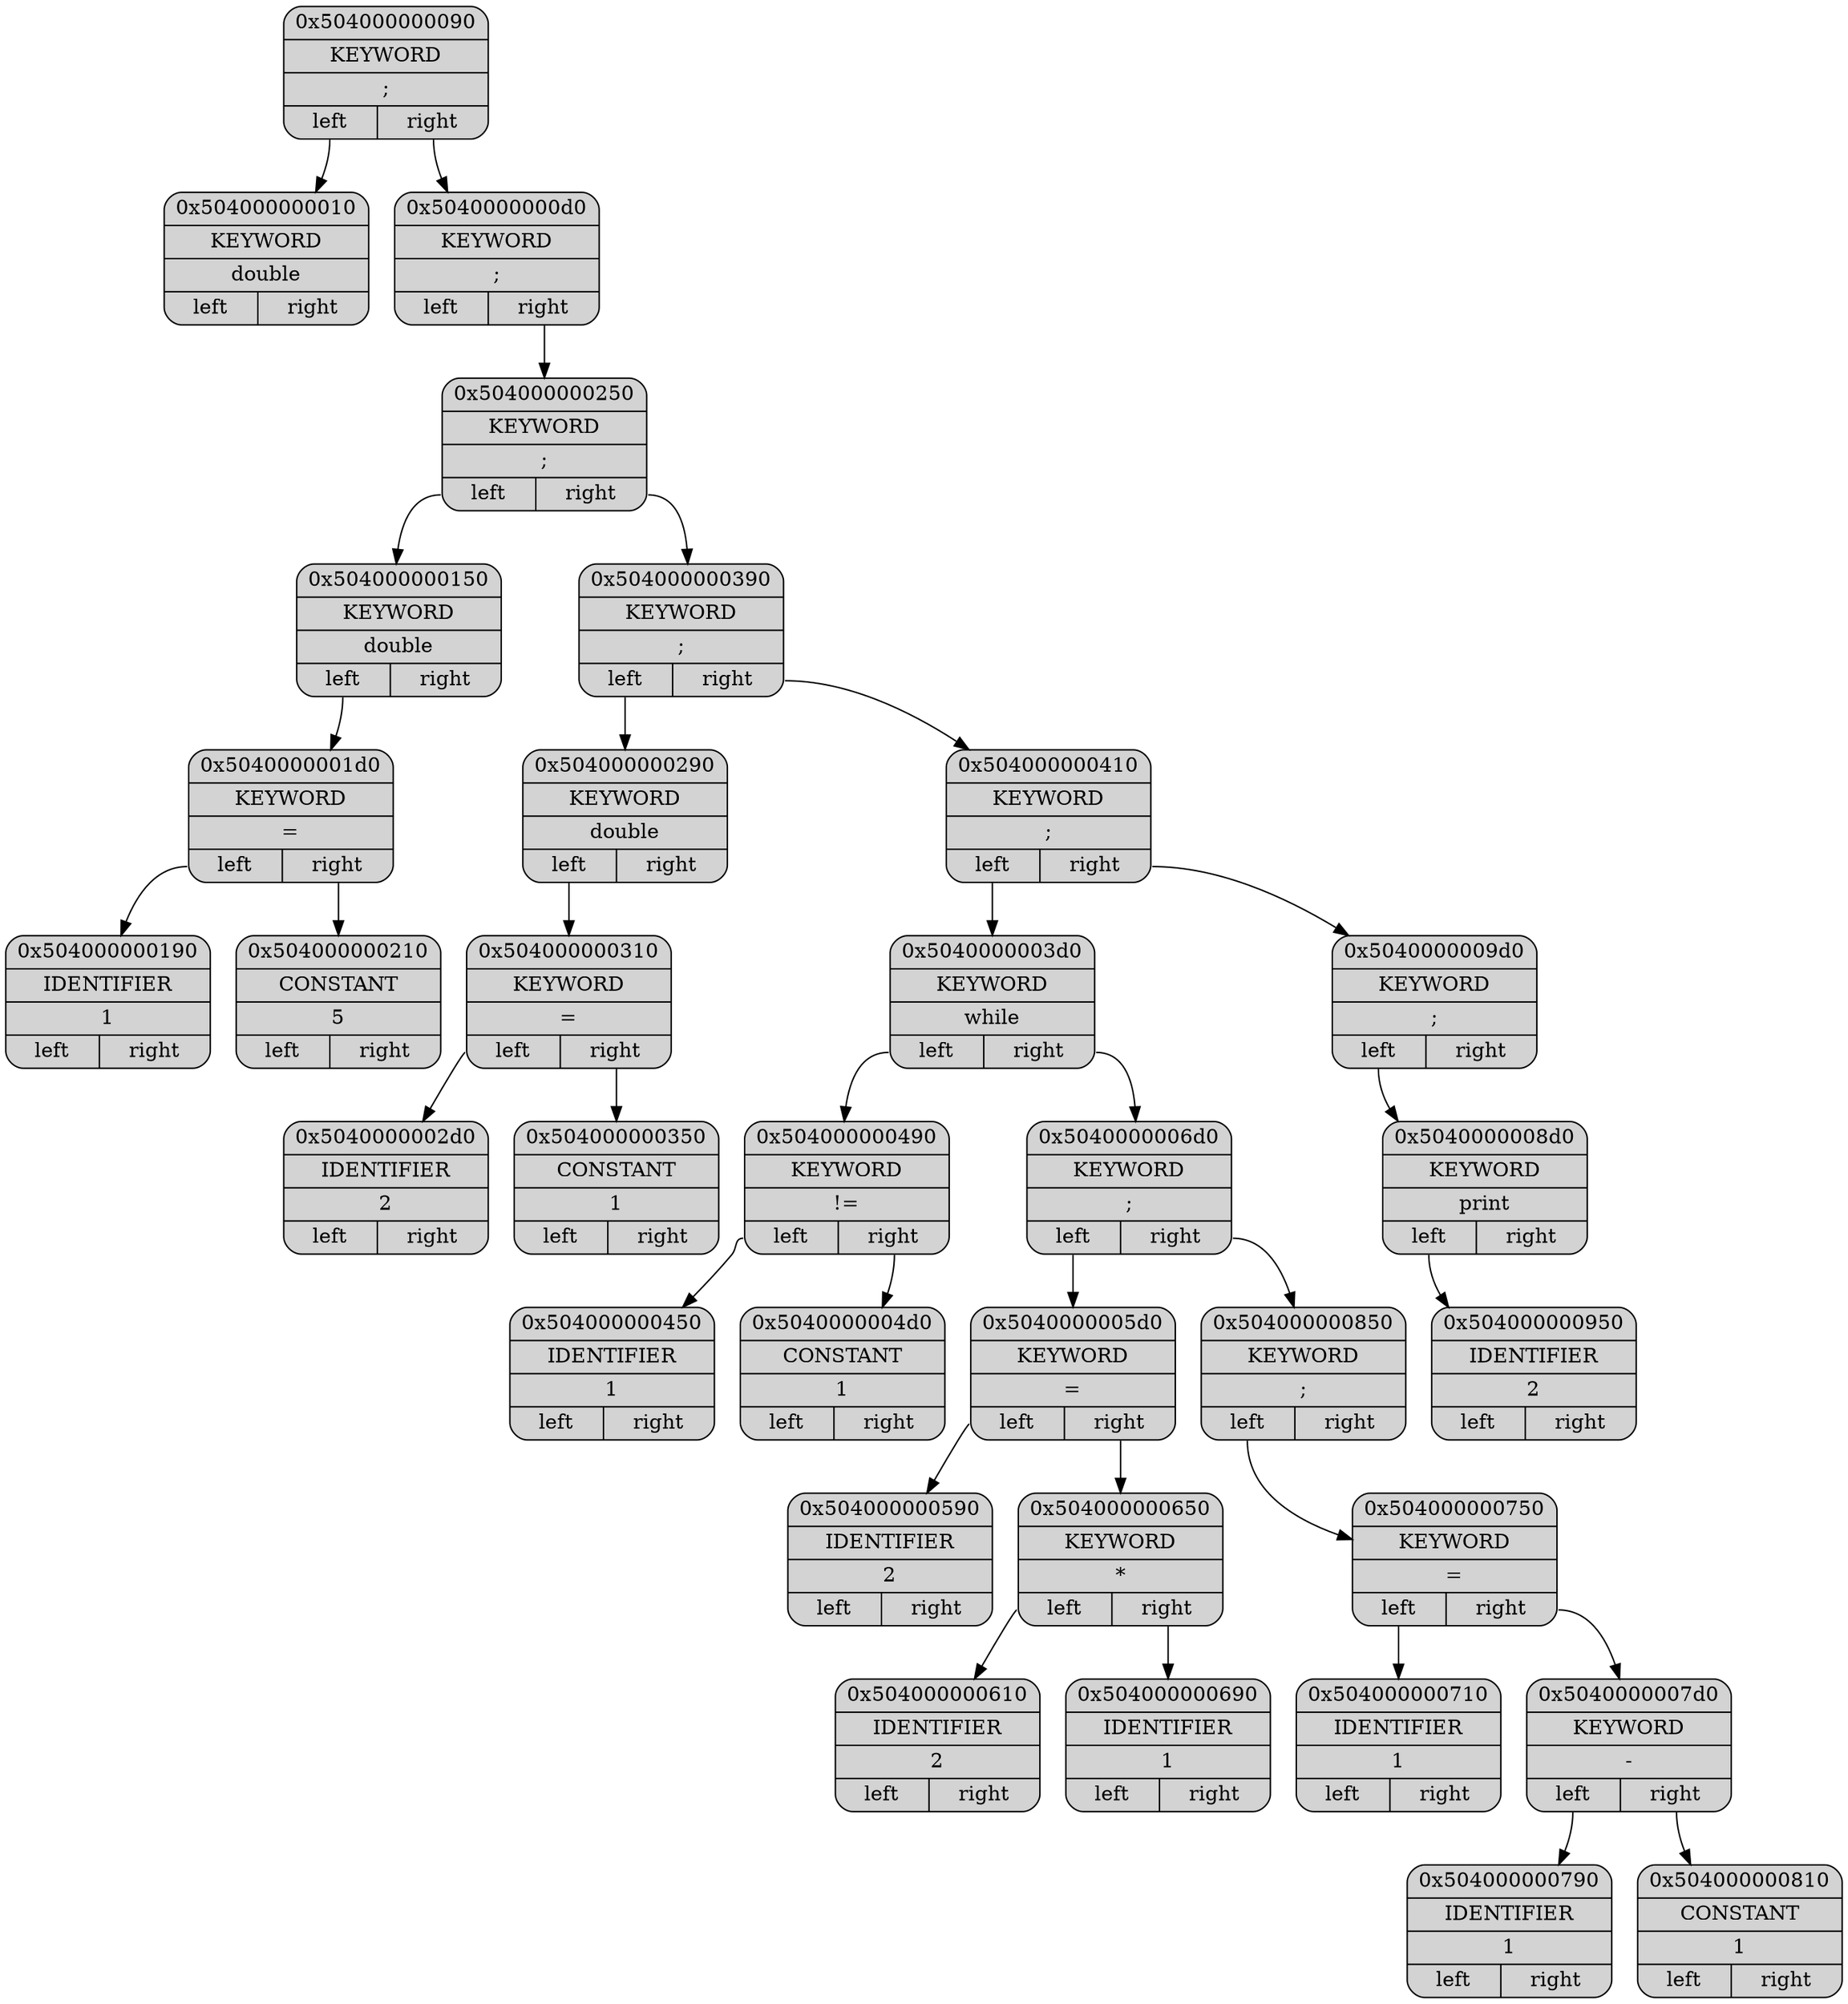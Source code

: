 digraph G
{
node[shape="record", style="rounded, filled"];

p0x504000000090[label = "{ <ptr> 0x504000000090 | <type> KEYWORD | <data> ; | { <l>left|<r>right } }"];
p0x504000000010[label = "{ <ptr> 0x504000000010 | <type> KEYWORD | <data> double | { <l>left|<r>right } }"];
p0x5040000000d0[label = "{ <ptr> 0x5040000000d0 | <type> KEYWORD | <data> ; | { <l>left|<r>right } }"];
p0x504000000250[label = "{ <ptr> 0x504000000250 | <type> KEYWORD | <data> ; | { <l>left|<r>right } }"];
p0x504000000150[label = "{ <ptr> 0x504000000150 | <type> KEYWORD | <data> double | { <l>left|<r>right } }"];
p0x5040000001d0[label = "{ <ptr> 0x5040000001d0 | <type> KEYWORD | <data> = | { <l>left|<r>right } }"];
p0x504000000190[label = "{ <ptr> 0x504000000190 | <type> IDENTIFIER | <data> 1 | { <l>left|<r>right } }"];
p0x504000000210[label = "{ <ptr> 0x504000000210 | <type> CONSTANT | <data> 5 | { <l>left|<r>right } }"];
p0x504000000390[label = "{ <ptr> 0x504000000390 | <type> KEYWORD | <data> ; | { <l>left|<r>right } }"];
p0x504000000290[label = "{ <ptr> 0x504000000290 | <type> KEYWORD | <data> double | { <l>left|<r>right } }"];
p0x504000000310[label = "{ <ptr> 0x504000000310 | <type> KEYWORD | <data> = | { <l>left|<r>right } }"];
p0x5040000002d0[label = "{ <ptr> 0x5040000002d0 | <type> IDENTIFIER | <data> 2 | { <l>left|<r>right } }"];
p0x504000000350[label = "{ <ptr> 0x504000000350 | <type> CONSTANT | <data> 1 | { <l>left|<r>right } }"];
p0x504000000410[label = "{ <ptr> 0x504000000410 | <type> KEYWORD | <data> ; | { <l>left|<r>right } }"];
p0x5040000003d0[label = "{ <ptr> 0x5040000003d0 | <type> KEYWORD | <data> while | { <l>left|<r>right } }"];
p0x504000000490[label = "{ <ptr> 0x504000000490 | <type> KEYWORD | <data> != | { <l>left|<r>right } }"];
p0x504000000450[label = "{ <ptr> 0x504000000450 | <type> IDENTIFIER | <data> 1 | { <l>left|<r>right } }"];
p0x5040000004d0[label = "{ <ptr> 0x5040000004d0 | <type> CONSTANT | <data> 1 | { <l>left|<r>right } }"];
p0x5040000006d0[label = "{ <ptr> 0x5040000006d0 | <type> KEYWORD | <data> ; | { <l>left|<r>right } }"];
p0x5040000005d0[label = "{ <ptr> 0x5040000005d0 | <type> KEYWORD | <data> = | { <l>left|<r>right } }"];
p0x504000000590[label = "{ <ptr> 0x504000000590 | <type> IDENTIFIER | <data> 2 | { <l>left|<r>right } }"];
p0x504000000650[label = "{ <ptr> 0x504000000650 | <type> KEYWORD | <data> * | { <l>left|<r>right } }"];
p0x504000000610[label = "{ <ptr> 0x504000000610 | <type> IDENTIFIER | <data> 2 | { <l>left|<r>right } }"];
p0x504000000690[label = "{ <ptr> 0x504000000690 | <type> IDENTIFIER | <data> 1 | { <l>left|<r>right } }"];
p0x504000000850[label = "{ <ptr> 0x504000000850 | <type> KEYWORD | <data> ; | { <l>left|<r>right } }"];
p0x504000000750[label = "{ <ptr> 0x504000000750 | <type> KEYWORD | <data> = | { <l>left|<r>right } }"];
p0x504000000710[label = "{ <ptr> 0x504000000710 | <type> IDENTIFIER | <data> 1 | { <l>left|<r>right } }"];
p0x5040000007d0[label = "{ <ptr> 0x5040000007d0 | <type> KEYWORD | <data> - | { <l>left|<r>right } }"];
p0x504000000790[label = "{ <ptr> 0x504000000790 | <type> IDENTIFIER | <data> 1 | { <l>left|<r>right } }"];
p0x504000000810[label = "{ <ptr> 0x504000000810 | <type> CONSTANT | <data> 1 | { <l>left|<r>right } }"];
p0x5040000009d0[label = "{ <ptr> 0x5040000009d0 | <type> KEYWORD | <data> ; | { <l>left|<r>right } }"];
p0x5040000008d0[label = "{ <ptr> 0x5040000008d0 | <type> KEYWORD | <data> print | { <l>left|<r>right } }"];
p0x504000000950[label = "{ <ptr> 0x504000000950 | <type> IDENTIFIER | <data> 2 | { <l>left|<r>right } }"];

p0x504000000090:<l> -> p0x504000000010
p0x504000000090:<r> -> p0x5040000000d0
p0x5040000000d0:<r> -> p0x504000000250
p0x504000000250:<l> -> p0x504000000150
p0x504000000150:<l> -> p0x5040000001d0
p0x5040000001d0:<l> -> p0x504000000190
p0x5040000001d0:<r> -> p0x504000000210
p0x504000000250:<r> -> p0x504000000390
p0x504000000390:<l> -> p0x504000000290
p0x504000000290:<l> -> p0x504000000310
p0x504000000310:<l> -> p0x5040000002d0
p0x504000000310:<r> -> p0x504000000350
p0x504000000390:<r> -> p0x504000000410
p0x504000000410:<l> -> p0x5040000003d0
p0x5040000003d0:<l> -> p0x504000000490
p0x504000000490:<l> -> p0x504000000450
p0x504000000490:<r> -> p0x5040000004d0
p0x5040000003d0:<r> -> p0x5040000006d0
p0x5040000006d0:<l> -> p0x5040000005d0
p0x5040000005d0:<l> -> p0x504000000590
p0x5040000005d0:<r> -> p0x504000000650
p0x504000000650:<l> -> p0x504000000610
p0x504000000650:<r> -> p0x504000000690
p0x5040000006d0:<r> -> p0x504000000850
p0x504000000850:<l> -> p0x504000000750
p0x504000000750:<l> -> p0x504000000710
p0x504000000750:<r> -> p0x5040000007d0
p0x5040000007d0:<l> -> p0x504000000790
p0x5040000007d0:<r> -> p0x504000000810
p0x504000000410:<r> -> p0x5040000009d0
p0x5040000009d0:<l> -> p0x5040000008d0
p0x5040000008d0:<l> -> p0x504000000950
}
